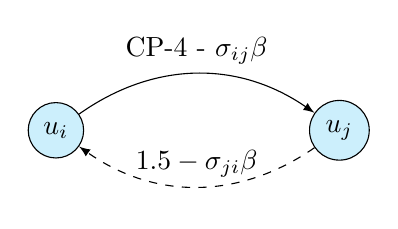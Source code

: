 \begin{tikzpicture}[scale=0.3]
\def \radius {6cm}
\node[draw, circle, fill=cyan!20] at ({0}:\radius) (n1) {$u_j$};
\node[draw, circle, fill=cyan!20] at ({180}:\radius) (n2) {$u_i$};
\path[->, >=latex] (n2) edge [bend left=35]
    node[above]{CP-4 - $\sigma_{ij} \beta$} (n1);
\path[dashed, ->, >=latex] (n1) edge [bend left=35]
    node[above]{$1.5 - \sigma_{ji} \beta$} (n2);
\end{tikzpicture}
